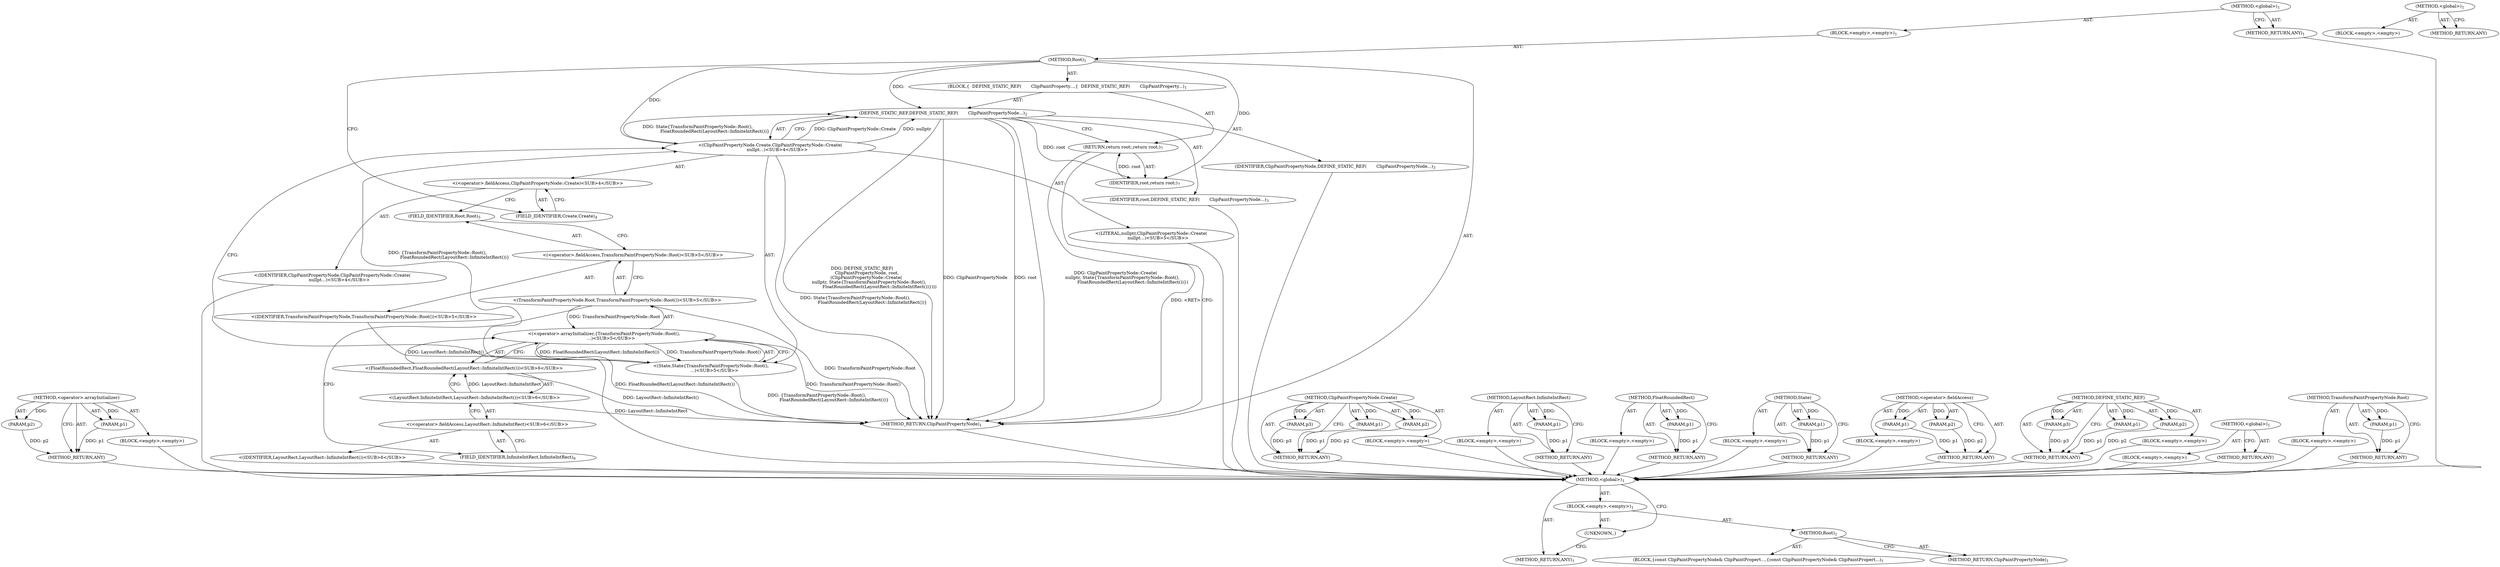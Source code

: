 digraph "&lt;global&gt;" {
vulnerable_71 [label=<(METHOD,&lt;operator&gt;.arrayInitializer)>];
vulnerable_72 [label=<(PARAM,p1)>];
vulnerable_73 [label=<(PARAM,p2)>];
vulnerable_74 [label=<(BLOCK,&lt;empty&gt;,&lt;empty&gt;)>];
vulnerable_75 [label=<(METHOD_RETURN,ANY)>];
vulnerable_6 [label=<(METHOD,&lt;global&gt;)<SUB>1</SUB>>];
vulnerable_7 [label=<(BLOCK,&lt;empty&gt;,&lt;empty&gt;)<SUB>1</SUB>>];
vulnerable_8 [label=<(METHOD,Root)<SUB>1</SUB>>];
vulnerable_9 [label=<(BLOCK,{
  DEFINE_STATIC_REF(
       ClipPaintProperty...,{
  DEFINE_STATIC_REF(
       ClipPaintProperty...)<SUB>1</SUB>>];
vulnerable_10 [label=<(DEFINE_STATIC_REF,DEFINE_STATIC_REF(
       ClipPaintPropertyNode...)<SUB>2</SUB>>];
vulnerable_11 [label=<(IDENTIFIER,ClipPaintPropertyNode,DEFINE_STATIC_REF(
       ClipPaintPropertyNode...)<SUB>3</SUB>>];
vulnerable_12 [label=<(IDENTIFIER,root,DEFINE_STATIC_REF(
       ClipPaintPropertyNode...)<SUB>3</SUB>>];
vulnerable_13 [label="<(ClipPaintPropertyNode.Create,ClipPaintPropertyNode::Create(
          nullpt...)<SUB>4</SUB>>"];
vulnerable_14 [label="<(&lt;operator&gt;.fieldAccess,ClipPaintPropertyNode::Create)<SUB>4</SUB>>"];
vulnerable_15 [label="<(IDENTIFIER,ClipPaintPropertyNode,ClipPaintPropertyNode::Create(
          nullpt...)<SUB>4</SUB>>"];
vulnerable_16 [label=<(FIELD_IDENTIFIER,Create,Create)<SUB>4</SUB>>];
vulnerable_17 [label="<(LITERAL,nullptr,ClipPaintPropertyNode::Create(
          nullpt...)<SUB>5</SUB>>"];
vulnerable_18 [label="<(State,State{TransformPaintPropertyNode::Root(),
     ...)<SUB>5</SUB>>"];
vulnerable_19 [label="<(&lt;operator&gt;.arrayInitializer,{TransformPaintPropertyNode::Root(),
          ...)<SUB>5</SUB>>"];
vulnerable_20 [label="<(TransformPaintPropertyNode.Root,TransformPaintPropertyNode::Root())<SUB>5</SUB>>"];
vulnerable_21 [label="<(&lt;operator&gt;.fieldAccess,TransformPaintPropertyNode::Root)<SUB>5</SUB>>"];
vulnerable_22 [label="<(IDENTIFIER,TransformPaintPropertyNode,TransformPaintPropertyNode::Root())<SUB>5</SUB>>"];
vulnerable_23 [label=<(FIELD_IDENTIFIER,Root,Root)<SUB>5</SUB>>];
vulnerable_24 [label="<(FloatRoundedRect,FloatRoundedRect(LayoutRect::InfiniteIntRect()))<SUB>6</SUB>>"];
vulnerable_25 [label="<(LayoutRect.InfiniteIntRect,LayoutRect::InfiniteIntRect())<SUB>6</SUB>>"];
vulnerable_26 [label="<(&lt;operator&gt;.fieldAccess,LayoutRect::InfiniteIntRect)<SUB>6</SUB>>"];
vulnerable_27 [label="<(IDENTIFIER,LayoutRect,LayoutRect::InfiniteIntRect())<SUB>6</SUB>>"];
vulnerable_28 [label=<(FIELD_IDENTIFIER,InfiniteIntRect,InfiniteIntRect)<SUB>6</SUB>>];
vulnerable_29 [label=<(RETURN,return root;,return root;)<SUB>7</SUB>>];
vulnerable_30 [label=<(IDENTIFIER,root,return root;)<SUB>7</SUB>>];
vulnerable_31 [label=<(METHOD_RETURN,ClipPaintPropertyNode)<SUB>1</SUB>>];
vulnerable_33 [label=<(METHOD_RETURN,ANY)<SUB>1</SUB>>];
vulnerable_56 [label=<(METHOD,ClipPaintPropertyNode.Create)>];
vulnerable_57 [label=<(PARAM,p1)>];
vulnerable_58 [label=<(PARAM,p2)>];
vulnerable_59 [label=<(PARAM,p3)>];
vulnerable_60 [label=<(BLOCK,&lt;empty&gt;,&lt;empty&gt;)>];
vulnerable_61 [label=<(METHOD_RETURN,ANY)>];
vulnerable_84 [label=<(METHOD,LayoutRect.InfiniteIntRect)>];
vulnerable_85 [label=<(PARAM,p1)>];
vulnerable_86 [label=<(BLOCK,&lt;empty&gt;,&lt;empty&gt;)>];
vulnerable_87 [label=<(METHOD_RETURN,ANY)>];
vulnerable_80 [label=<(METHOD,FloatRoundedRect)>];
vulnerable_81 [label=<(PARAM,p1)>];
vulnerable_82 [label=<(BLOCK,&lt;empty&gt;,&lt;empty&gt;)>];
vulnerable_83 [label=<(METHOD_RETURN,ANY)>];
vulnerable_67 [label=<(METHOD,State)>];
vulnerable_68 [label=<(PARAM,p1)>];
vulnerable_69 [label=<(BLOCK,&lt;empty&gt;,&lt;empty&gt;)>];
vulnerable_70 [label=<(METHOD_RETURN,ANY)>];
vulnerable_62 [label=<(METHOD,&lt;operator&gt;.fieldAccess)>];
vulnerable_63 [label=<(PARAM,p1)>];
vulnerable_64 [label=<(PARAM,p2)>];
vulnerable_65 [label=<(BLOCK,&lt;empty&gt;,&lt;empty&gt;)>];
vulnerable_66 [label=<(METHOD_RETURN,ANY)>];
vulnerable_50 [label=<(METHOD,DEFINE_STATIC_REF)>];
vulnerable_51 [label=<(PARAM,p1)>];
vulnerable_52 [label=<(PARAM,p2)>];
vulnerable_53 [label=<(PARAM,p3)>];
vulnerable_54 [label=<(BLOCK,&lt;empty&gt;,&lt;empty&gt;)>];
vulnerable_55 [label=<(METHOD_RETURN,ANY)>];
vulnerable_44 [label=<(METHOD,&lt;global&gt;)<SUB>1</SUB>>];
vulnerable_45 [label=<(BLOCK,&lt;empty&gt;,&lt;empty&gt;)>];
vulnerable_46 [label=<(METHOD_RETURN,ANY)>];
vulnerable_76 [label=<(METHOD,TransformPaintPropertyNode.Root)>];
vulnerable_77 [label=<(PARAM,p1)>];
vulnerable_78 [label=<(BLOCK,&lt;empty&gt;,&lt;empty&gt;)>];
vulnerable_79 [label=<(METHOD_RETURN,ANY)>];
fixed_6 [label=<(METHOD,&lt;global&gt;)<SUB>1</SUB>>];
fixed_7 [label=<(BLOCK,&lt;empty&gt;,&lt;empty&gt;)<SUB>1</SUB>>];
fixed_8 [label=<(METHOD,Root)<SUB>1</SUB>>];
fixed_9 [label=<(BLOCK,{
const ClipPaintPropertyNode&amp; ClipPaintPropert...,{
const ClipPaintPropertyNode&amp; ClipPaintPropert...)<SUB>1</SUB>>];
fixed_10 [label=<(METHOD_RETURN,ClipPaintPropertyNode)<SUB>1</SUB>>];
fixed_12 [label=<(UNKNOWN,,)>];
fixed_13 [label=<(METHOD_RETURN,ANY)<SUB>1</SUB>>];
fixed_22 [label=<(METHOD,&lt;global&gt;)<SUB>1</SUB>>];
fixed_23 [label=<(BLOCK,&lt;empty&gt;,&lt;empty&gt;)>];
fixed_24 [label=<(METHOD_RETURN,ANY)>];
vulnerable_71 -> vulnerable_72  [key=0, label="AST: "];
vulnerable_71 -> vulnerable_72  [key=1, label="DDG: "];
vulnerable_71 -> vulnerable_74  [key=0, label="AST: "];
vulnerable_71 -> vulnerable_73  [key=0, label="AST: "];
vulnerable_71 -> vulnerable_73  [key=1, label="DDG: "];
vulnerable_71 -> vulnerable_75  [key=0, label="AST: "];
vulnerable_71 -> vulnerable_75  [key=1, label="CFG: "];
vulnerable_72 -> vulnerable_75  [key=0, label="DDG: p1"];
vulnerable_73 -> vulnerable_75  [key=0, label="DDG: p2"];
vulnerable_74 -> fixed_6  [key=0];
vulnerable_75 -> fixed_6  [key=0];
vulnerable_6 -> vulnerable_7  [key=0, label="AST: "];
vulnerable_6 -> vulnerable_33  [key=0, label="AST: "];
vulnerable_6 -> vulnerable_33  [key=1, label="CFG: "];
vulnerable_7 -> vulnerable_8  [key=0, label="AST: "];
vulnerable_8 -> vulnerable_9  [key=0, label="AST: "];
vulnerable_8 -> vulnerable_31  [key=0, label="AST: "];
vulnerable_8 -> vulnerable_16  [key=0, label="CFG: "];
vulnerable_8 -> vulnerable_10  [key=0, label="DDG: "];
vulnerable_8 -> vulnerable_30  [key=0, label="DDG: "];
vulnerable_8 -> vulnerable_13  [key=0, label="DDG: "];
vulnerable_9 -> vulnerable_10  [key=0, label="AST: "];
vulnerable_9 -> vulnerable_29  [key=0, label="AST: "];
vulnerable_10 -> vulnerable_11  [key=0, label="AST: "];
vulnerable_10 -> vulnerable_12  [key=0, label="AST: "];
vulnerable_10 -> vulnerable_13  [key=0, label="AST: "];
vulnerable_10 -> vulnerable_29  [key=0, label="CFG: "];
vulnerable_10 -> vulnerable_31  [key=0, label="DDG: ClipPaintPropertyNode"];
vulnerable_10 -> vulnerable_31  [key=1, label="DDG: root"];
vulnerable_10 -> vulnerable_31  [key=2, label="DDG: ClipPaintPropertyNode::Create(
          nullptr, State{TransformPaintPropertyNode::Root(),
                         FloatRoundedRect(LayoutRect::InfiniteIntRect())})"];
vulnerable_10 -> vulnerable_31  [key=3, label="DDG: DEFINE_STATIC_REF(
       ClipPaintPropertyNode, root,
      (ClipPaintPropertyNode::Create(
          nullptr, State{TransformPaintPropertyNode::Root(),
                         FloatRoundedRect(LayoutRect::InfiniteIntRect())})))"];
vulnerable_10 -> vulnerable_30  [key=0, label="DDG: root"];
vulnerable_11 -> fixed_6  [key=0];
vulnerable_12 -> fixed_6  [key=0];
vulnerable_13 -> vulnerable_14  [key=0, label="AST: "];
vulnerable_13 -> vulnerable_17  [key=0, label="AST: "];
vulnerable_13 -> vulnerable_18  [key=0, label="AST: "];
vulnerable_13 -> vulnerable_10  [key=0, label="CFG: "];
vulnerable_13 -> vulnerable_10  [key=1, label="DDG: ClipPaintPropertyNode::Create"];
vulnerable_13 -> vulnerable_10  [key=2, label="DDG: nullptr"];
vulnerable_13 -> vulnerable_10  [key=3, label="DDG: State{TransformPaintPropertyNode::Root(),
                         FloatRoundedRect(LayoutRect::InfiniteIntRect())}"];
vulnerable_13 -> vulnerable_31  [key=0, label="DDG: State{TransformPaintPropertyNode::Root(),
                         FloatRoundedRect(LayoutRect::InfiniteIntRect())}"];
vulnerable_14 -> vulnerable_15  [key=0, label="AST: "];
vulnerable_14 -> vulnerable_16  [key=0, label="AST: "];
vulnerable_14 -> vulnerable_23  [key=0, label="CFG: "];
vulnerable_15 -> fixed_6  [key=0];
vulnerable_16 -> vulnerable_14  [key=0, label="CFG: "];
vulnerable_17 -> fixed_6  [key=0];
vulnerable_18 -> vulnerable_19  [key=0, label="AST: "];
vulnerable_18 -> vulnerable_13  [key=0, label="CFG: "];
vulnerable_18 -> vulnerable_13  [key=1, label="DDG: {TransformPaintPropertyNode::Root(),
                         FloatRoundedRect(LayoutRect::InfiniteIntRect())}"];
vulnerable_18 -> vulnerable_31  [key=0, label="DDG: {TransformPaintPropertyNode::Root(),
                         FloatRoundedRect(LayoutRect::InfiniteIntRect())}"];
vulnerable_19 -> vulnerable_20  [key=0, label="AST: "];
vulnerable_19 -> vulnerable_24  [key=0, label="AST: "];
vulnerable_19 -> vulnerable_18  [key=0, label="CFG: "];
vulnerable_19 -> vulnerable_18  [key=1, label="DDG: TransformPaintPropertyNode::Root()"];
vulnerable_19 -> vulnerable_18  [key=2, label="DDG: FloatRoundedRect(LayoutRect::InfiniteIntRect())"];
vulnerable_19 -> vulnerable_31  [key=0, label="DDG: TransformPaintPropertyNode::Root()"];
vulnerable_19 -> vulnerable_31  [key=1, label="DDG: FloatRoundedRect(LayoutRect::InfiniteIntRect())"];
vulnerable_20 -> vulnerable_21  [key=0, label="AST: "];
vulnerable_20 -> vulnerable_28  [key=0, label="CFG: "];
vulnerable_20 -> vulnerable_31  [key=0, label="DDG: TransformPaintPropertyNode::Root"];
vulnerable_20 -> vulnerable_19  [key=0, label="DDG: TransformPaintPropertyNode::Root"];
vulnerable_21 -> vulnerable_22  [key=0, label="AST: "];
vulnerable_21 -> vulnerable_23  [key=0, label="AST: "];
vulnerable_21 -> vulnerable_20  [key=0, label="CFG: "];
vulnerable_22 -> fixed_6  [key=0];
vulnerable_23 -> vulnerable_21  [key=0, label="CFG: "];
vulnerable_24 -> vulnerable_25  [key=0, label="AST: "];
vulnerable_24 -> vulnerable_19  [key=0, label="CFG: "];
vulnerable_24 -> vulnerable_19  [key=1, label="DDG: LayoutRect::InfiniteIntRect()"];
vulnerable_24 -> vulnerable_31  [key=0, label="DDG: LayoutRect::InfiniteIntRect()"];
vulnerable_25 -> vulnerable_26  [key=0, label="AST: "];
vulnerable_25 -> vulnerable_24  [key=0, label="CFG: "];
vulnerable_25 -> vulnerable_24  [key=1, label="DDG: LayoutRect::InfiniteIntRect"];
vulnerable_25 -> vulnerable_31  [key=0, label="DDG: LayoutRect::InfiniteIntRect"];
vulnerable_26 -> vulnerable_27  [key=0, label="AST: "];
vulnerable_26 -> vulnerable_28  [key=0, label="AST: "];
vulnerable_26 -> vulnerable_25  [key=0, label="CFG: "];
vulnerable_27 -> fixed_6  [key=0];
vulnerable_28 -> vulnerable_26  [key=0, label="CFG: "];
vulnerable_29 -> vulnerable_30  [key=0, label="AST: "];
vulnerable_29 -> vulnerable_31  [key=0, label="CFG: "];
vulnerable_29 -> vulnerable_31  [key=1, label="DDG: &lt;RET&gt;"];
vulnerable_30 -> vulnerable_29  [key=0, label="DDG: root"];
vulnerable_31 -> fixed_6  [key=0];
vulnerable_33 -> fixed_6  [key=0];
vulnerable_56 -> vulnerable_57  [key=0, label="AST: "];
vulnerable_56 -> vulnerable_57  [key=1, label="DDG: "];
vulnerable_56 -> vulnerable_60  [key=0, label="AST: "];
vulnerable_56 -> vulnerable_58  [key=0, label="AST: "];
vulnerable_56 -> vulnerable_58  [key=1, label="DDG: "];
vulnerable_56 -> vulnerable_61  [key=0, label="AST: "];
vulnerable_56 -> vulnerable_61  [key=1, label="CFG: "];
vulnerable_56 -> vulnerable_59  [key=0, label="AST: "];
vulnerable_56 -> vulnerable_59  [key=1, label="DDG: "];
vulnerable_57 -> vulnerable_61  [key=0, label="DDG: p1"];
vulnerable_58 -> vulnerable_61  [key=0, label="DDG: p2"];
vulnerable_59 -> vulnerable_61  [key=0, label="DDG: p3"];
vulnerable_60 -> fixed_6  [key=0];
vulnerable_61 -> fixed_6  [key=0];
vulnerable_84 -> vulnerable_85  [key=0, label="AST: "];
vulnerable_84 -> vulnerable_85  [key=1, label="DDG: "];
vulnerable_84 -> vulnerable_86  [key=0, label="AST: "];
vulnerable_84 -> vulnerable_87  [key=0, label="AST: "];
vulnerable_84 -> vulnerable_87  [key=1, label="CFG: "];
vulnerable_85 -> vulnerable_87  [key=0, label="DDG: p1"];
vulnerable_86 -> fixed_6  [key=0];
vulnerable_87 -> fixed_6  [key=0];
vulnerable_80 -> vulnerable_81  [key=0, label="AST: "];
vulnerable_80 -> vulnerable_81  [key=1, label="DDG: "];
vulnerable_80 -> vulnerable_82  [key=0, label="AST: "];
vulnerable_80 -> vulnerable_83  [key=0, label="AST: "];
vulnerable_80 -> vulnerable_83  [key=1, label="CFG: "];
vulnerable_81 -> vulnerable_83  [key=0, label="DDG: p1"];
vulnerable_82 -> fixed_6  [key=0];
vulnerable_83 -> fixed_6  [key=0];
vulnerable_67 -> vulnerable_68  [key=0, label="AST: "];
vulnerable_67 -> vulnerable_68  [key=1, label="DDG: "];
vulnerable_67 -> vulnerable_69  [key=0, label="AST: "];
vulnerable_67 -> vulnerable_70  [key=0, label="AST: "];
vulnerable_67 -> vulnerable_70  [key=1, label="CFG: "];
vulnerable_68 -> vulnerable_70  [key=0, label="DDG: p1"];
vulnerable_69 -> fixed_6  [key=0];
vulnerable_70 -> fixed_6  [key=0];
vulnerable_62 -> vulnerable_63  [key=0, label="AST: "];
vulnerable_62 -> vulnerable_63  [key=1, label="DDG: "];
vulnerable_62 -> vulnerable_65  [key=0, label="AST: "];
vulnerable_62 -> vulnerable_64  [key=0, label="AST: "];
vulnerable_62 -> vulnerable_64  [key=1, label="DDG: "];
vulnerable_62 -> vulnerable_66  [key=0, label="AST: "];
vulnerable_62 -> vulnerable_66  [key=1, label="CFG: "];
vulnerable_63 -> vulnerable_66  [key=0, label="DDG: p1"];
vulnerable_64 -> vulnerable_66  [key=0, label="DDG: p2"];
vulnerable_65 -> fixed_6  [key=0];
vulnerable_66 -> fixed_6  [key=0];
vulnerable_50 -> vulnerable_51  [key=0, label="AST: "];
vulnerable_50 -> vulnerable_51  [key=1, label="DDG: "];
vulnerable_50 -> vulnerable_54  [key=0, label="AST: "];
vulnerable_50 -> vulnerable_52  [key=0, label="AST: "];
vulnerable_50 -> vulnerable_52  [key=1, label="DDG: "];
vulnerable_50 -> vulnerable_55  [key=0, label="AST: "];
vulnerable_50 -> vulnerable_55  [key=1, label="CFG: "];
vulnerable_50 -> vulnerable_53  [key=0, label="AST: "];
vulnerable_50 -> vulnerable_53  [key=1, label="DDG: "];
vulnerable_51 -> vulnerable_55  [key=0, label="DDG: p1"];
vulnerable_52 -> vulnerable_55  [key=0, label="DDG: p2"];
vulnerable_53 -> vulnerable_55  [key=0, label="DDG: p3"];
vulnerable_54 -> fixed_6  [key=0];
vulnerable_55 -> fixed_6  [key=0];
vulnerable_44 -> vulnerable_45  [key=0, label="AST: "];
vulnerable_44 -> vulnerable_46  [key=0, label="AST: "];
vulnerable_44 -> vulnerable_46  [key=1, label="CFG: "];
vulnerable_45 -> fixed_6  [key=0];
vulnerable_46 -> fixed_6  [key=0];
vulnerable_76 -> vulnerable_77  [key=0, label="AST: "];
vulnerable_76 -> vulnerable_77  [key=1, label="DDG: "];
vulnerable_76 -> vulnerable_78  [key=0, label="AST: "];
vulnerable_76 -> vulnerable_79  [key=0, label="AST: "];
vulnerable_76 -> vulnerable_79  [key=1, label="CFG: "];
vulnerable_77 -> vulnerable_79  [key=0, label="DDG: p1"];
vulnerable_78 -> fixed_6  [key=0];
vulnerable_79 -> fixed_6  [key=0];
fixed_6 -> fixed_7  [key=0, label="AST: "];
fixed_6 -> fixed_13  [key=0, label="AST: "];
fixed_6 -> fixed_12  [key=0, label="CFG: "];
fixed_7 -> fixed_8  [key=0, label="AST: "];
fixed_7 -> fixed_12  [key=0, label="AST: "];
fixed_8 -> fixed_9  [key=0, label="AST: "];
fixed_8 -> fixed_10  [key=0, label="AST: "];
fixed_8 -> fixed_10  [key=1, label="CFG: "];
fixed_12 -> fixed_13  [key=0, label="CFG: "];
fixed_22 -> fixed_23  [key=0, label="AST: "];
fixed_22 -> fixed_24  [key=0, label="AST: "];
fixed_22 -> fixed_24  [key=1, label="CFG: "];
}
